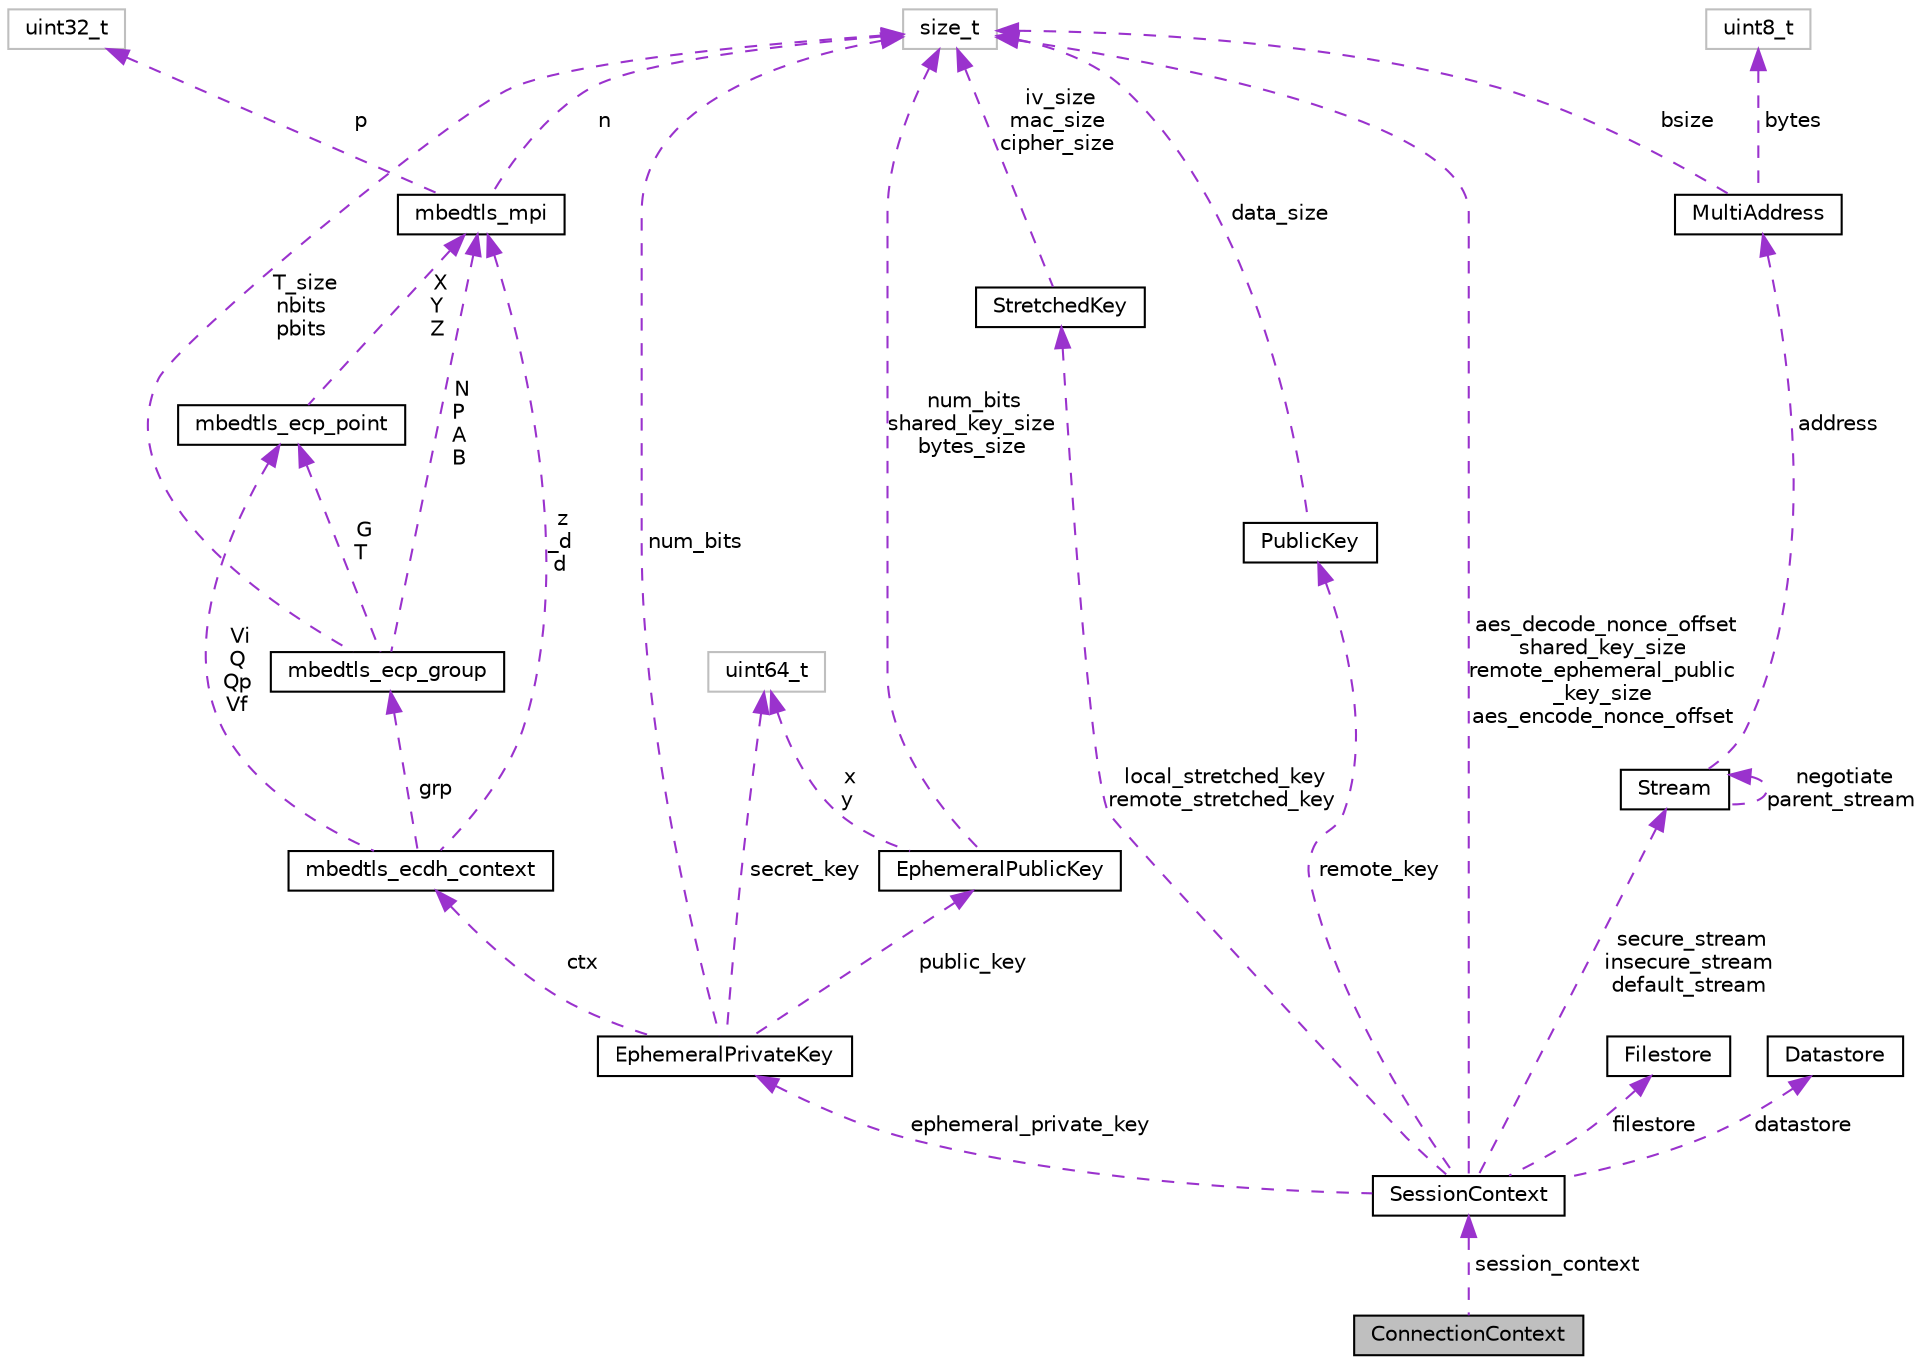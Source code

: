 digraph "ConnectionContext"
{
  edge [fontname="Helvetica",fontsize="10",labelfontname="Helvetica",labelfontsize="10"];
  node [fontname="Helvetica",fontsize="10",shape=record];
  Node1 [label="ConnectionContext",height=0.2,width=0.4,color="black", fillcolor="grey75", style="filled", fontcolor="black"];
  Node2 -> Node1 [dir="back",color="darkorchid3",fontsize="10",style="dashed",label=" session_context" ,fontname="Helvetica"];
  Node2 [label="SessionContext",height=0.2,width=0.4,color="black", fillcolor="white", style="filled",URL="$struct_session_context.html"];
  Node3 -> Node2 [dir="back",color="darkorchid3",fontsize="10",style="dashed",label=" ephemeral_private_key" ,fontname="Helvetica"];
  Node3 [label="EphemeralPrivateKey",height=0.2,width=0.4,color="black", fillcolor="white", style="filled",URL="$struct_ephemeral_private_key.html"];
  Node4 -> Node3 [dir="back",color="darkorchid3",fontsize="10",style="dashed",label=" secret_key" ,fontname="Helvetica"];
  Node4 [label="uint64_t",height=0.2,width=0.4,color="grey75", fillcolor="white", style="filled"];
  Node5 -> Node3 [dir="back",color="darkorchid3",fontsize="10",style="dashed",label=" public_key" ,fontname="Helvetica"];
  Node5 [label="EphemeralPublicKey",height=0.2,width=0.4,color="black", fillcolor="white", style="filled",URL="$struct_ephemeral_public_key.html"];
  Node4 -> Node5 [dir="back",color="darkorchid3",fontsize="10",style="dashed",label=" x\ny" ,fontname="Helvetica"];
  Node6 -> Node5 [dir="back",color="darkorchid3",fontsize="10",style="dashed",label=" num_bits\nshared_key_size\nbytes_size" ,fontname="Helvetica"];
  Node6 [label="size_t",height=0.2,width=0.4,color="grey75", fillcolor="white", style="filled"];
  Node6 -> Node3 [dir="back",color="darkorchid3",fontsize="10",style="dashed",label=" num_bits" ,fontname="Helvetica"];
  Node7 -> Node3 [dir="back",color="darkorchid3",fontsize="10",style="dashed",label=" ctx" ,fontname="Helvetica"];
  Node7 [label="mbedtls_ecdh_context",height=0.2,width=0.4,color="black", fillcolor="white", style="filled",URL="$structmbedtls__ecdh__context.html",tooltip="ECDH context structure. "];
  Node8 -> Node7 [dir="back",color="darkorchid3",fontsize="10",style="dashed",label=" grp" ,fontname="Helvetica"];
  Node8 [label="mbedtls_ecp_group",height=0.2,width=0.4,color="black", fillcolor="white", style="filled",URL="$structmbedtls__ecp__group.html",tooltip="ECP group structure. "];
  Node6 -> Node8 [dir="back",color="darkorchid3",fontsize="10",style="dashed",label=" T_size\nnbits\npbits" ,fontname="Helvetica"];
  Node9 -> Node8 [dir="back",color="darkorchid3",fontsize="10",style="dashed",label=" G\nT" ,fontname="Helvetica"];
  Node9 [label="mbedtls_ecp_point",height=0.2,width=0.4,color="black", fillcolor="white", style="filled",URL="$structmbedtls__ecp__point.html",tooltip="ECP point structure (jacobian coordinates) "];
  Node10 -> Node9 [dir="back",color="darkorchid3",fontsize="10",style="dashed",label=" X\nY\nZ" ,fontname="Helvetica"];
  Node10 [label="mbedtls_mpi",height=0.2,width=0.4,color="black", fillcolor="white", style="filled",URL="$structmbedtls__mpi.html",tooltip="MPI structure. "];
  Node11 -> Node10 [dir="back",color="darkorchid3",fontsize="10",style="dashed",label=" p" ,fontname="Helvetica"];
  Node11 [label="uint32_t",height=0.2,width=0.4,color="grey75", fillcolor="white", style="filled"];
  Node6 -> Node10 [dir="back",color="darkorchid3",fontsize="10",style="dashed",label=" n" ,fontname="Helvetica"];
  Node10 -> Node8 [dir="back",color="darkorchid3",fontsize="10",style="dashed",label=" N\nP\nA\nB" ,fontname="Helvetica"];
  Node9 -> Node7 [dir="back",color="darkorchid3",fontsize="10",style="dashed",label=" Vi\nQ\nQp\nVf" ,fontname="Helvetica"];
  Node10 -> Node7 [dir="back",color="darkorchid3",fontsize="10",style="dashed",label=" z\n_d\nd" ,fontname="Helvetica"];
  Node12 -> Node2 [dir="back",color="darkorchid3",fontsize="10",style="dashed",label=" local_stretched_key\nremote_stretched_key" ,fontname="Helvetica"];
  Node12 [label="StretchedKey",height=0.2,width=0.4,color="black", fillcolor="white", style="filled",URL="$struct_stretched_key.html"];
  Node6 -> Node12 [dir="back",color="darkorchid3",fontsize="10",style="dashed",label=" iv_size\nmac_size\ncipher_size" ,fontname="Helvetica"];
  Node13 -> Node2 [dir="back",color="darkorchid3",fontsize="10",style="dashed",label=" remote_key" ,fontname="Helvetica"];
  Node13 [label="PublicKey",height=0.2,width=0.4,color="black", fillcolor="white", style="filled",URL="$struct_public_key.html"];
  Node6 -> Node13 [dir="back",color="darkorchid3",fontsize="10",style="dashed",label=" data_size" ,fontname="Helvetica"];
  Node14 -> Node2 [dir="back",color="darkorchid3",fontsize="10",style="dashed",label=" filestore" ,fontname="Helvetica"];
  Node14 [label="Filestore",height=0.2,width=0.4,color="black", fillcolor="white", style="filled",URL="$struct_filestore.html"];
  Node6 -> Node2 [dir="back",color="darkorchid3",fontsize="10",style="dashed",label=" aes_decode_nonce_offset\nshared_key_size\nremote_ephemeral_public\l_key_size\naes_encode_nonce_offset" ,fontname="Helvetica"];
  Node15 -> Node2 [dir="back",color="darkorchid3",fontsize="10",style="dashed",label=" datastore" ,fontname="Helvetica"];
  Node15 [label="Datastore",height=0.2,width=0.4,color="black", fillcolor="white", style="filled",URL="$struct_datastore.html"];
  Node16 -> Node2 [dir="back",color="darkorchid3",fontsize="10",style="dashed",label=" secure_stream\ninsecure_stream\ndefault_stream" ,fontname="Helvetica"];
  Node16 [label="Stream",height=0.2,width=0.4,color="black", fillcolor="white", style="filled",URL="$struct_stream.html"];
  Node17 -> Node16 [dir="back",color="darkorchid3",fontsize="10",style="dashed",label=" address" ,fontname="Helvetica"];
  Node17 [label="MultiAddress",height=0.2,width=0.4,color="black", fillcolor="white", style="filled",URL="$struct_multi_address.html"];
  Node18 -> Node17 [dir="back",color="darkorchid3",fontsize="10",style="dashed",label=" bytes" ,fontname="Helvetica"];
  Node18 [label="uint8_t",height=0.2,width=0.4,color="grey75", fillcolor="white", style="filled"];
  Node6 -> Node17 [dir="back",color="darkorchid3",fontsize="10",style="dashed",label=" bsize" ,fontname="Helvetica"];
  Node16 -> Node16 [dir="back",color="darkorchid3",fontsize="10",style="dashed",label=" negotiate\nparent_stream" ,fontname="Helvetica"];
}
